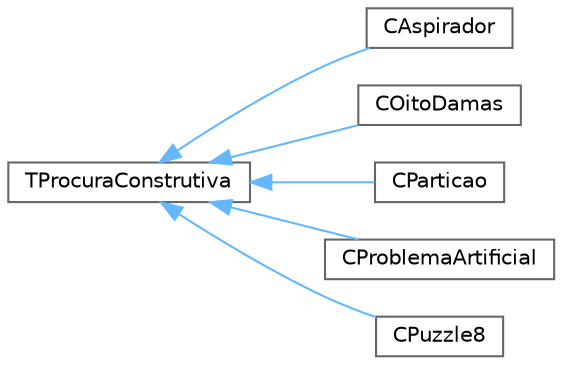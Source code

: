 digraph "Graphical Class Hierarchy"
{
 // LATEX_PDF_SIZE
  bgcolor="transparent";
  edge [fontname=Helvetica,fontsize=10,labelfontname=Helvetica,labelfontsize=10];
  node [fontname=Helvetica,fontsize=10,shape=box,height=0.2,width=0.4];
  rankdir="LR";
  Node0 [id="Node000000",label="TProcuraConstrutiva",height=0.2,width=0.4,color="grey40", fillcolor="white", style="filled",URL="$classTProcuraConstrutiva.html",tooltip="Representa um estado no espaço de estados."];
  Node0 -> Node1 [id="edge1_Node000000_Node000001",dir="back",color="steelblue1",style="solid",tooltip=" "];
  Node1 [id="Node000001",label="CAspirador",height=0.2,width=0.4,color="grey40", fillcolor="white", style="filled",URL="$classCAspirador.html",tooltip="Representa um estado no problema do Aspirador."];
  Node0 -> Node2 [id="edge2_Node000000_Node000002",dir="back",color="steelblue1",style="solid",tooltip=" "];
  Node2 [id="Node000002",label="COitoDamas",height=0.2,width=0.4,color="grey40", fillcolor="white", style="filled",URL="$classCOitoDamas.html",tooltip="Representa um estado do problema das 8 damas."];
  Node0 -> Node3 [id="edge3_Node000000_Node000003",dir="back",color="steelblue1",style="solid",tooltip=" "];
  Node3 [id="Node000003",label="CParticao",height=0.2,width=0.4,color="grey40", fillcolor="white", style="filled",URL="$classCParticao.html",tooltip="Representa um estado do problema da partição."];
  Node0 -> Node4 [id="edge4_Node000000_Node000004",dir="back",color="steelblue1",style="solid",tooltip=" "];
  Node4 [id="Node000004",label="CProblemaArtificial",height=0.2,width=0.4,color="grey40", fillcolor="white", style="filled",URL="$classCProblemaArtificial.html",tooltip="Representa um estado num problema artificial."];
  Node0 -> Node5 [id="edge5_Node000000_Node000005",dir="back",color="steelblue1",style="solid",tooltip=" "];
  Node5 [id="Node000005",label="CPuzzle8",height=0.2,width=0.4,color="grey40", fillcolor="white", style="filled",URL="$classCPuzzle8.html",tooltip="Representa um estado do puzzle 8."];
}
